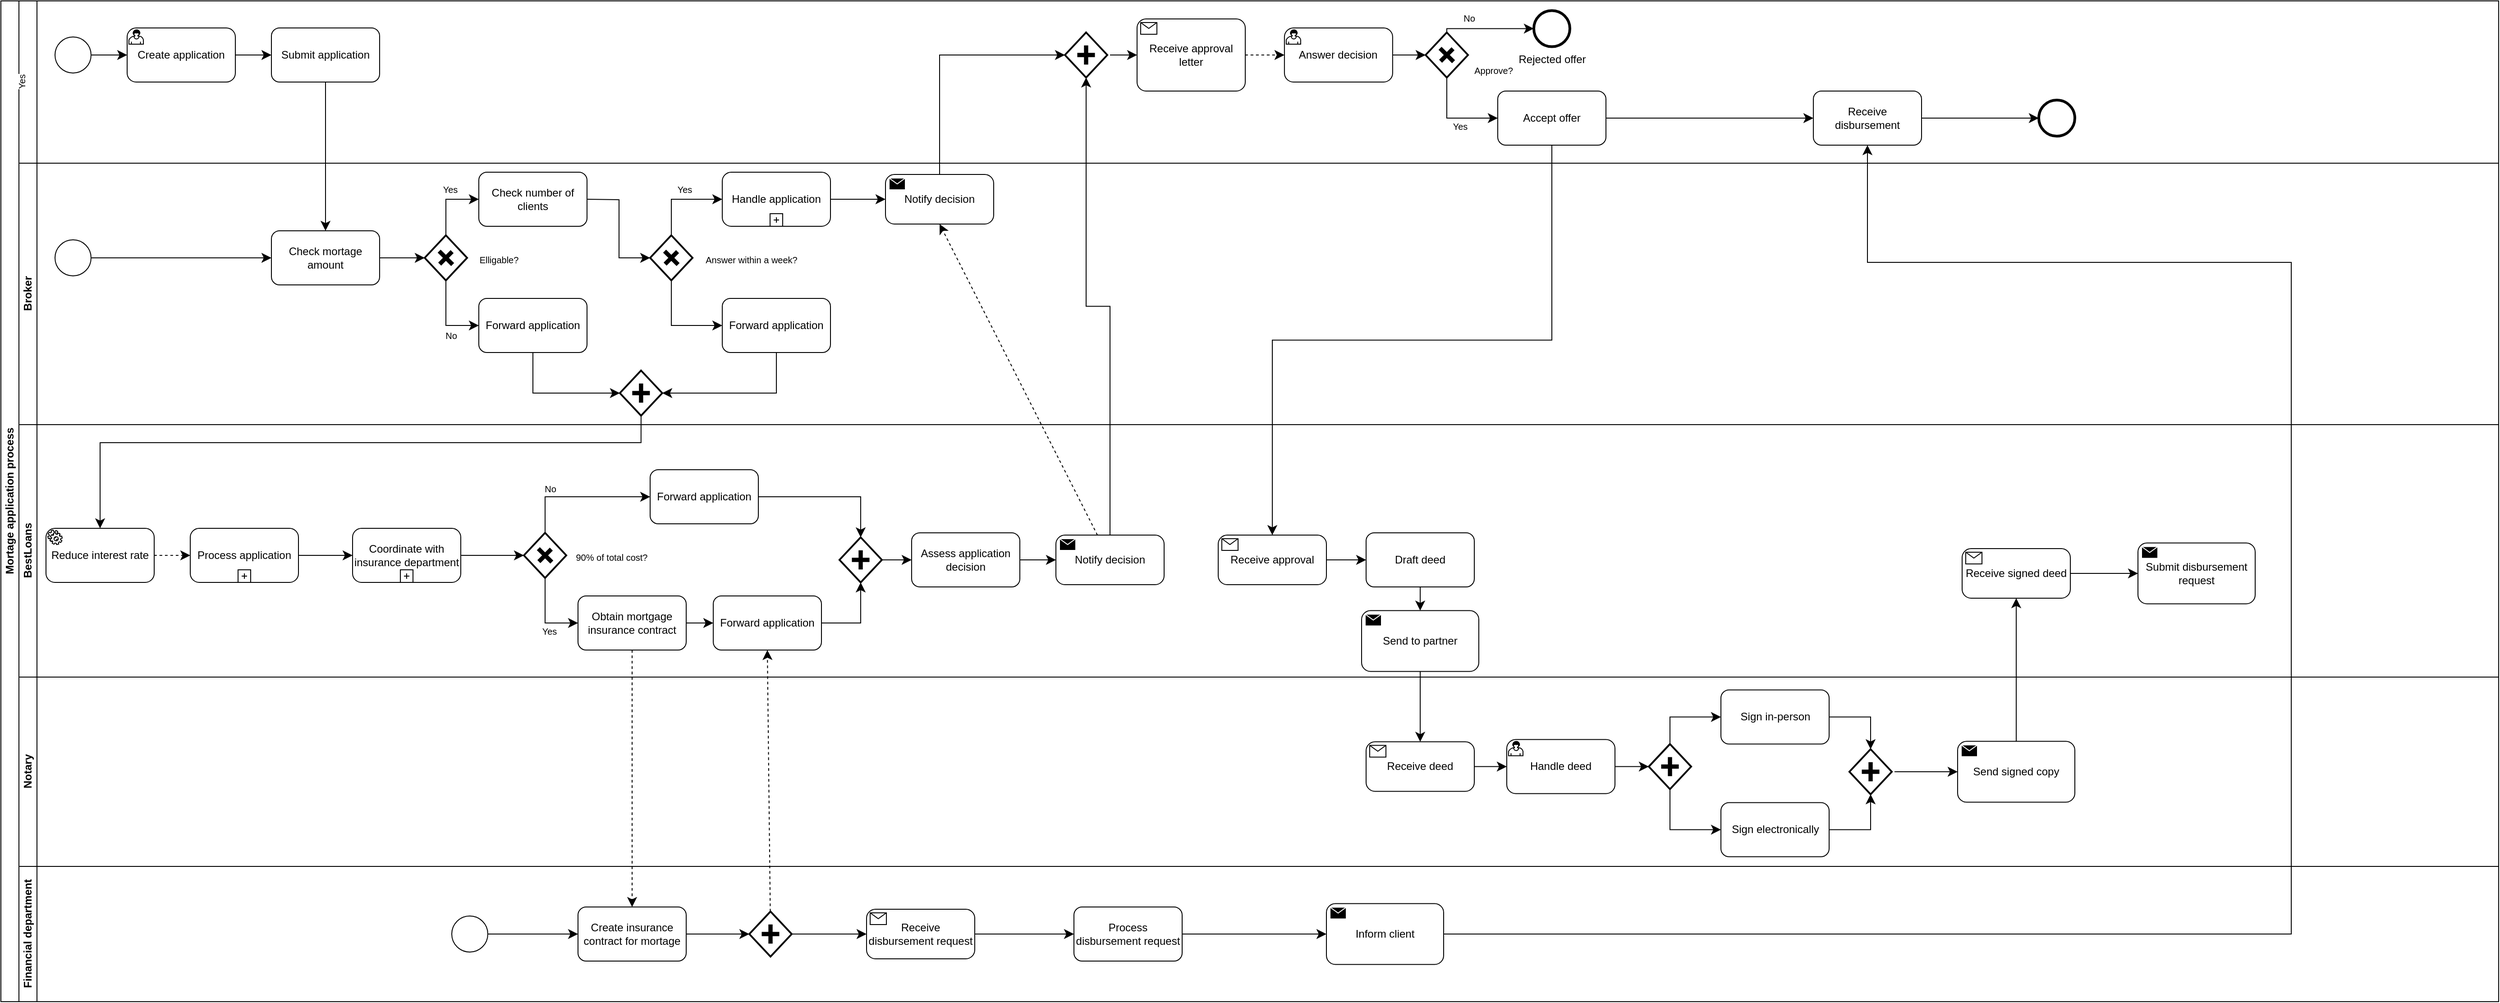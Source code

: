 <mxfile version="24.7.14">
  <diagram id="prtHgNgQTEPvFCAcTncT" name="Page-1">
    <mxGraphModel dx="2390" dy="1313" grid="1" gridSize="10" guides="1" tooltips="1" connect="1" arrows="1" fold="1" page="1" pageScale="1" pageWidth="827" pageHeight="1169" math="0" shadow="0">
      <root>
        <mxCell id="0" />
        <mxCell id="1" parent="0" />
        <mxCell id="McQ4pqhwp17bLLz7zoMS-2" value="Mortage application process" style="swimlane;childLayout=stackLayout;resizeParent=1;resizeParentMax=0;horizontal=0;startSize=20;horizontalStack=0;html=1;" vertex="1" parent="1">
          <mxGeometry x="140" y="180" width="2770" height="1110" as="geometry" />
        </mxCell>
        <mxCell id="McQ4pqhwp17bLLz7zoMS-3" value="&#xa;&lt;span style=&quot;color: rgb(0, 0, 0); font-family: Helvetica; font-size: 10px; font-style: normal; font-variant-ligatures: normal; font-variant-caps: normal; font-weight: 400; letter-spacing: normal; orphans: 2; text-align: center; text-indent: 0px; text-transform: none; widows: 2; word-spacing: 0px; -webkit-text-stroke-width: 0px; white-space: nowrap; background-color: rgb(255, 255, 255); text-decoration-thickness: initial; text-decoration-style: initial; text-decoration-color: initial; display: inline !important; float: none;&quot;&gt;Yes&lt;/span&gt;&#xa;&#xa;" style="swimlane;startSize=20;horizontal=0;html=1;" vertex="1" parent="McQ4pqhwp17bLLz7zoMS-2">
          <mxGeometry x="20" width="2750" height="180" as="geometry" />
        </mxCell>
        <mxCell id="McQ4pqhwp17bLLz7zoMS-9" value="" style="ellipse;whiteSpace=wrap;html=1;" vertex="1" parent="McQ4pqhwp17bLLz7zoMS-3">
          <mxGeometry x="40" y="40" width="40" height="40" as="geometry" />
        </mxCell>
        <mxCell id="McQ4pqhwp17bLLz7zoMS-16" style="edgeStyle=none;curved=1;rounded=0;orthogonalLoop=1;jettySize=auto;html=1;entryX=0;entryY=0.5;entryDx=0;entryDy=0;fontSize=12;startSize=8;endSize=8;" edge="1" parent="McQ4pqhwp17bLLz7zoMS-3" source="McQ4pqhwp17bLLz7zoMS-10" target="McQ4pqhwp17bLLz7zoMS-15">
          <mxGeometry relative="1" as="geometry" />
        </mxCell>
        <mxCell id="McQ4pqhwp17bLLz7zoMS-10" value="Create application" style="points=[[0.25,0,0],[0.5,0,0],[0.75,0,0],[1,0.25,0],[1,0.5,0],[1,0.75,0],[0.75,1,0],[0.5,1,0],[0.25,1,0],[0,0.75,0],[0,0.5,0],[0,0.25,0]];shape=mxgraph.bpmn.task;whiteSpace=wrap;rectStyle=rounded;size=10;html=1;container=1;expand=0;collapsible=0;taskMarker=user;" vertex="1" parent="McQ4pqhwp17bLLz7zoMS-3">
          <mxGeometry x="120" y="30" width="120" height="60" as="geometry" />
        </mxCell>
        <mxCell id="McQ4pqhwp17bLLz7zoMS-11" style="edgeStyle=none;curved=1;rounded=0;orthogonalLoop=1;jettySize=auto;html=1;entryX=0;entryY=0.5;entryDx=0;entryDy=0;entryPerimeter=0;fontSize=12;startSize=8;endSize=8;" edge="1" parent="McQ4pqhwp17bLLz7zoMS-3" source="McQ4pqhwp17bLLz7zoMS-9" target="McQ4pqhwp17bLLz7zoMS-10">
          <mxGeometry relative="1" as="geometry" />
        </mxCell>
        <mxCell id="McQ4pqhwp17bLLz7zoMS-15" value="Submit application" style="rounded=1;whiteSpace=wrap;html=1;" vertex="1" parent="McQ4pqhwp17bLLz7zoMS-3">
          <mxGeometry x="280" y="30" width="120" height="60" as="geometry" />
        </mxCell>
        <mxCell id="McQ4pqhwp17bLLz7zoMS-108" value="Receive approval letter" style="points=[[0.25,0,0],[0.5,0,0],[0.75,0,0],[1,0.25,0],[1,0.5,0],[1,0.75,0],[0.75,1,0],[0.5,1,0],[0.25,1,0],[0,0.75,0],[0,0.5,0],[0,0.25,0]];shape=mxgraph.bpmn.task;whiteSpace=wrap;rectStyle=rounded;size=10;html=1;container=1;expand=0;collapsible=0;taskMarker=receive;" vertex="1" parent="McQ4pqhwp17bLLz7zoMS-3">
          <mxGeometry x="1240" y="20" width="120" height="80" as="geometry" />
        </mxCell>
        <mxCell id="McQ4pqhwp17bLLz7zoMS-109" value="" style="strokeWidth=2;html=1;shape=mxgraph.flowchart.decision;whiteSpace=wrap;" vertex="1" parent="McQ4pqhwp17bLLz7zoMS-3">
          <mxGeometry x="1160" y="35" width="47" height="50" as="geometry" />
        </mxCell>
        <mxCell id="McQ4pqhwp17bLLz7zoMS-110" value="" style="shape=cross;whiteSpace=wrap;html=1;rotation=90;fillColor=#000000;" vertex="1" parent="McQ4pqhwp17bLLz7zoMS-3">
          <mxGeometry x="1173.43" y="50.74" width="20.13" height="18.52" as="geometry" />
        </mxCell>
        <mxCell id="McQ4pqhwp17bLLz7zoMS-114" style="edgeStyle=none;curved=1;rounded=0;orthogonalLoop=1;jettySize=auto;html=1;entryX=0;entryY=0.5;entryDx=0;entryDy=0;entryPerimeter=0;fontSize=12;startSize=8;endSize=8;" edge="1" parent="McQ4pqhwp17bLLz7zoMS-3" target="McQ4pqhwp17bLLz7zoMS-108">
          <mxGeometry relative="1" as="geometry">
            <mxPoint x="1210" y="60" as="sourcePoint" />
          </mxGeometry>
        </mxCell>
        <mxCell id="McQ4pqhwp17bLLz7zoMS-125" style="edgeStyle=orthogonalEdgeStyle;rounded=0;orthogonalLoop=1;jettySize=auto;html=1;entryX=0;entryY=0.5;entryDx=0;entryDy=0;fontSize=12;startSize=8;endSize=8;" edge="1" parent="McQ4pqhwp17bLLz7zoMS-3" source="McQ4pqhwp17bLLz7zoMS-115" target="McQ4pqhwp17bLLz7zoMS-124">
          <mxGeometry relative="1" as="geometry">
            <Array as="points">
              <mxPoint x="1584" y="130" />
            </Array>
          </mxGeometry>
        </mxCell>
        <mxCell id="McQ4pqhwp17bLLz7zoMS-115" value="" style="strokeWidth=2;html=1;shape=mxgraph.flowchart.decision;whiteSpace=wrap;" vertex="1" parent="McQ4pqhwp17bLLz7zoMS-3">
          <mxGeometry x="1560" y="35" width="47" height="50" as="geometry" />
        </mxCell>
        <mxCell id="McQ4pqhwp17bLLz7zoMS-116" value="" style="shape=cross;whiteSpace=wrap;html=1;rotation=45;fillColor=#000000;" vertex="1" parent="McQ4pqhwp17bLLz7zoMS-3">
          <mxGeometry x="1573.44" y="50.74" width="20.13" height="18.52" as="geometry" />
        </mxCell>
        <mxCell id="McQ4pqhwp17bLLz7zoMS-118" value="Rejected offer" style="points=[[0.145,0.145,0],[0.5,0,0],[0.855,0.145,0],[1,0.5,0],[0.855,0.855,0],[0.5,1,0],[0.145,0.855,0],[0,0.5,0]];shape=mxgraph.bpmn.event;html=1;verticalLabelPosition=bottom;labelBackgroundColor=#ffffff;verticalAlign=top;align=center;perimeter=ellipsePerimeter;outlineConnect=0;aspect=fixed;outline=end;symbol=terminate2;" vertex="1" parent="McQ4pqhwp17bLLz7zoMS-3">
          <mxGeometry x="1680" y="10.74" width="40" height="40" as="geometry" />
        </mxCell>
        <mxCell id="McQ4pqhwp17bLLz7zoMS-119" style="edgeStyle=orthogonalEdgeStyle;rounded=0;orthogonalLoop=1;jettySize=auto;html=1;entryX=0;entryY=0.5;entryDx=0;entryDy=0;entryPerimeter=0;fontSize=12;startSize=8;endSize=8;exitX=0.5;exitY=0;exitDx=0;exitDy=0;exitPerimeter=0;" edge="1" parent="McQ4pqhwp17bLLz7zoMS-3" source="McQ4pqhwp17bLLz7zoMS-115" target="McQ4pqhwp17bLLz7zoMS-118">
          <mxGeometry relative="1" as="geometry">
            <Array as="points">
              <mxPoint x="1584" y="31" />
            </Array>
          </mxGeometry>
        </mxCell>
        <mxCell id="McQ4pqhwp17bLLz7zoMS-120" value="No" style="edgeLabel;html=1;align=center;verticalAlign=middle;resizable=0;points=[];fontSize=10;" vertex="1" connectable="0" parent="McQ4pqhwp17bLLz7zoMS-3">
          <mxGeometry x="1520" y="30.0" as="geometry">
            <mxPoint x="88" y="-11" as="offset" />
          </mxGeometry>
        </mxCell>
        <mxCell id="McQ4pqhwp17bLLz7zoMS-121" value="Answer decision" style="points=[[0.25,0,0],[0.5,0,0],[0.75,0,0],[1,0.25,0],[1,0.5,0],[1,0.75,0],[0.75,1,0],[0.5,1,0],[0.25,1,0],[0,0.75,0],[0,0.5,0],[0,0.25,0]];shape=mxgraph.bpmn.task;whiteSpace=wrap;rectStyle=rounded;size=10;html=1;container=1;expand=0;collapsible=0;taskMarker=user;" vertex="1" parent="McQ4pqhwp17bLLz7zoMS-3">
          <mxGeometry x="1403.44" y="30" width="120" height="60" as="geometry" />
        </mxCell>
        <mxCell id="McQ4pqhwp17bLLz7zoMS-122" style="edgeStyle=none;curved=1;rounded=0;orthogonalLoop=1;jettySize=auto;html=1;entryX=0;entryY=0.5;entryDx=0;entryDy=0;entryPerimeter=0;fontSize=12;startSize=8;endSize=8;dashed=1;" edge="1" parent="McQ4pqhwp17bLLz7zoMS-3" source="McQ4pqhwp17bLLz7zoMS-108" target="McQ4pqhwp17bLLz7zoMS-121">
          <mxGeometry relative="1" as="geometry" />
        </mxCell>
        <mxCell id="McQ4pqhwp17bLLz7zoMS-123" style="edgeStyle=none;curved=1;rounded=0;orthogonalLoop=1;jettySize=auto;html=1;entryX=0;entryY=0.5;entryDx=0;entryDy=0;entryPerimeter=0;fontSize=12;startSize=8;endSize=8;" edge="1" parent="McQ4pqhwp17bLLz7zoMS-3" source="McQ4pqhwp17bLLz7zoMS-121" target="McQ4pqhwp17bLLz7zoMS-115">
          <mxGeometry relative="1" as="geometry" />
        </mxCell>
        <mxCell id="McQ4pqhwp17bLLz7zoMS-277" style="edgeStyle=none;curved=1;rounded=0;orthogonalLoop=1;jettySize=auto;html=1;entryX=0;entryY=0.5;entryDx=0;entryDy=0;fontSize=12;startSize=8;endSize=8;" edge="1" parent="McQ4pqhwp17bLLz7zoMS-3" source="McQ4pqhwp17bLLz7zoMS-124" target="McQ4pqhwp17bLLz7zoMS-275">
          <mxGeometry relative="1" as="geometry" />
        </mxCell>
        <mxCell id="McQ4pqhwp17bLLz7zoMS-124" value="Accept offer" style="rounded=1;whiteSpace=wrap;html=1;" vertex="1" parent="McQ4pqhwp17bLLz7zoMS-3">
          <mxGeometry x="1640" y="100" width="120" height="60" as="geometry" />
        </mxCell>
        <mxCell id="McQ4pqhwp17bLLz7zoMS-127" value="Yes" style="edgeLabel;html=1;align=center;verticalAlign=middle;resizable=0;points=[];fontSize=10;" vertex="1" connectable="0" parent="McQ4pqhwp17bLLz7zoMS-3">
          <mxGeometry x="1510" y="150" as="geometry">
            <mxPoint x="88" y="-11" as="offset" />
          </mxGeometry>
        </mxCell>
        <mxCell id="McQ4pqhwp17bLLz7zoMS-128" value="&lt;font style=&quot;font-size: 10px;&quot;&gt;Approve?&lt;/font&gt;" style="text;html=1;align=center;verticalAlign=middle;resizable=0;points=[];autosize=1;strokeColor=none;fillColor=none;fontSize=16;" vertex="1" parent="McQ4pqhwp17bLLz7zoMS-3">
          <mxGeometry x="1600" y="60" width="70" height="30" as="geometry" />
        </mxCell>
        <mxCell id="McQ4pqhwp17bLLz7zoMS-275" value="Receive disbursement" style="rounded=1;whiteSpace=wrap;html=1;" vertex="1" parent="McQ4pqhwp17bLLz7zoMS-3">
          <mxGeometry x="1990" y="100" width="120" height="60" as="geometry" />
        </mxCell>
        <mxCell id="McQ4pqhwp17bLLz7zoMS-276" value="" style="points=[[0.145,0.145,0],[0.5,0,0],[0.855,0.145,0],[1,0.5,0],[0.855,0.855,0],[0.5,1,0],[0.145,0.855,0],[0,0.5,0]];shape=mxgraph.bpmn.event;html=1;verticalLabelPosition=bottom;labelBackgroundColor=#ffffff;verticalAlign=top;align=center;perimeter=ellipsePerimeter;outlineConnect=0;aspect=fixed;outline=end;symbol=terminate2;" vertex="1" parent="McQ4pqhwp17bLLz7zoMS-3">
          <mxGeometry x="2240" y="110" width="40" height="40" as="geometry" />
        </mxCell>
        <mxCell id="McQ4pqhwp17bLLz7zoMS-278" style="edgeStyle=none;curved=1;rounded=0;orthogonalLoop=1;jettySize=auto;html=1;entryX=0;entryY=0.5;entryDx=0;entryDy=0;entryPerimeter=0;fontSize=12;startSize=8;endSize=8;" edge="1" parent="McQ4pqhwp17bLLz7zoMS-3" source="McQ4pqhwp17bLLz7zoMS-275" target="McQ4pqhwp17bLLz7zoMS-276">
          <mxGeometry relative="1" as="geometry" />
        </mxCell>
        <mxCell id="McQ4pqhwp17bLLz7zoMS-4" value="Broker" style="swimlane;startSize=20;horizontal=0;html=1;" vertex="1" parent="McQ4pqhwp17bLLz7zoMS-2">
          <mxGeometry x="20" y="180" width="2750" height="290" as="geometry" />
        </mxCell>
        <mxCell id="McQ4pqhwp17bLLz7zoMS-44" style="edgeStyle=orthogonalEdgeStyle;rounded=0;orthogonalLoop=1;jettySize=auto;html=1;entryX=0;entryY=0.5;entryDx=0;entryDy=0;fontSize=12;startSize=8;endSize=8;" edge="1" parent="McQ4pqhwp17bLLz7zoMS-4" source="McQ4pqhwp17bLLz7zoMS-12" target="McQ4pqhwp17bLLz7zoMS-41">
          <mxGeometry relative="1" as="geometry">
            <Array as="points">
              <mxPoint x="474" y="180" />
            </Array>
          </mxGeometry>
        </mxCell>
        <mxCell id="McQ4pqhwp17bLLz7zoMS-12" value="" style="strokeWidth=2;html=1;shape=mxgraph.flowchart.decision;whiteSpace=wrap;" vertex="1" parent="McQ4pqhwp17bLLz7zoMS-4">
          <mxGeometry x="450" y="80" width="47" height="50" as="geometry" />
        </mxCell>
        <mxCell id="McQ4pqhwp17bLLz7zoMS-13" value="" style="shape=cross;whiteSpace=wrap;html=1;rotation=45;fillColor=#000000;" vertex="1" parent="McQ4pqhwp17bLLz7zoMS-4">
          <mxGeometry x="463.44" y="95.74" width="20.13" height="18.52" as="geometry" />
        </mxCell>
        <mxCell id="McQ4pqhwp17bLLz7zoMS-18" value="&lt;font style=&quot;font-size: 10px;&quot;&gt;Elligable?&lt;/font&gt;" style="text;html=1;align=center;verticalAlign=middle;resizable=0;points=[];autosize=1;strokeColor=none;fillColor=none;fontSize=16;" vertex="1" parent="McQ4pqhwp17bLLz7zoMS-4">
          <mxGeometry x="497" y="90" width="70" height="30" as="geometry" />
        </mxCell>
        <mxCell id="McQ4pqhwp17bLLz7zoMS-21" style="edgeStyle=none;curved=1;rounded=0;orthogonalLoop=1;jettySize=auto;html=1;entryX=0;entryY=0.5;entryDx=0;entryDy=0;entryPerimeter=0;fontSize=12;startSize=8;endSize=8;" edge="1" parent="McQ4pqhwp17bLLz7zoMS-4" target="McQ4pqhwp17bLLz7zoMS-12">
          <mxGeometry relative="1" as="geometry">
            <mxPoint x="400" y="105" as="sourcePoint" />
          </mxGeometry>
        </mxCell>
        <mxCell id="McQ4pqhwp17bLLz7zoMS-22" value="Check mortage amount" style="rounded=1;whiteSpace=wrap;html=1;" vertex="1" parent="McQ4pqhwp17bLLz7zoMS-4">
          <mxGeometry x="280" y="75" width="120" height="60" as="geometry" />
        </mxCell>
        <mxCell id="McQ4pqhwp17bLLz7zoMS-41" value="Forward application" style="rounded=1;whiteSpace=wrap;html=1;" vertex="1" parent="McQ4pqhwp17bLLz7zoMS-4">
          <mxGeometry x="510" y="150" width="120" height="60" as="geometry" />
        </mxCell>
        <mxCell id="McQ4pqhwp17bLLz7zoMS-43" style="edgeStyle=orthogonalEdgeStyle;rounded=0;orthogonalLoop=1;jettySize=auto;html=1;entryX=0;entryY=0.5;entryDx=0;entryDy=0;entryPerimeter=0;fontSize=12;startSize=8;endSize=8;" edge="1" parent="McQ4pqhwp17bLLz7zoMS-4" source="McQ4pqhwp17bLLz7zoMS-12">
          <mxGeometry relative="1" as="geometry">
            <mxPoint x="510" y="40" as="targetPoint" />
            <Array as="points">
              <mxPoint x="474" y="40" />
            </Array>
          </mxGeometry>
        </mxCell>
        <mxCell id="McQ4pqhwp17bLLz7zoMS-47" value="Yes" style="edgeLabel;html=1;align=center;verticalAlign=middle;resizable=0;points=[];fontSize=10;" vertex="1" connectable="0" parent="McQ4pqhwp17bLLz7zoMS-4">
          <mxGeometry x="390" y="40" as="geometry">
            <mxPoint x="88" y="-11" as="offset" />
          </mxGeometry>
        </mxCell>
        <mxCell id="McQ4pqhwp17bLLz7zoMS-48" value="No" style="edgeLabel;html=1;align=center;verticalAlign=middle;resizable=0;points=[];fontSize=10;" vertex="1" connectable="0" parent="McQ4pqhwp17bLLz7zoMS-4">
          <mxGeometry x="220" y="230" as="geometry">
            <mxPoint x="259" y="-39" as="offset" />
          </mxGeometry>
        </mxCell>
        <mxCell id="McQ4pqhwp17bLLz7zoMS-51" style="edgeStyle=none;curved=1;rounded=0;orthogonalLoop=1;jettySize=auto;html=1;entryX=0;entryY=0.5;entryDx=0;entryDy=0;fontSize=12;startSize=8;endSize=8;" edge="1" parent="McQ4pqhwp17bLLz7zoMS-4" source="McQ4pqhwp17bLLz7zoMS-50" target="McQ4pqhwp17bLLz7zoMS-22">
          <mxGeometry relative="1" as="geometry" />
        </mxCell>
        <mxCell id="McQ4pqhwp17bLLz7zoMS-50" value="" style="ellipse;whiteSpace=wrap;html=1;" vertex="1" parent="McQ4pqhwp17bLLz7zoMS-4">
          <mxGeometry x="40" y="85" width="40" height="40" as="geometry" />
        </mxCell>
        <mxCell id="McQ4pqhwp17bLLz7zoMS-95" style="edgeStyle=orthogonalEdgeStyle;rounded=0;orthogonalLoop=1;jettySize=auto;html=1;entryX=0;entryY=0.5;entryDx=0;entryDy=0;fontSize=12;startSize=8;endSize=8;" edge="1" parent="McQ4pqhwp17bLLz7zoMS-4" source="McQ4pqhwp17bLLz7zoMS-86" target="McQ4pqhwp17bLLz7zoMS-94">
          <mxGeometry relative="1" as="geometry">
            <Array as="points">
              <mxPoint x="724" y="180" />
            </Array>
          </mxGeometry>
        </mxCell>
        <mxCell id="McQ4pqhwp17bLLz7zoMS-86" value="" style="strokeWidth=2;html=1;shape=mxgraph.flowchart.decision;whiteSpace=wrap;" vertex="1" parent="McQ4pqhwp17bLLz7zoMS-4">
          <mxGeometry x="700" y="80" width="47" height="50" as="geometry" />
        </mxCell>
        <mxCell id="McQ4pqhwp17bLLz7zoMS-87" value="" style="shape=cross;whiteSpace=wrap;html=1;rotation=45;fillColor=#000000;" vertex="1" parent="McQ4pqhwp17bLLz7zoMS-4">
          <mxGeometry x="713.44" y="95.74" width="20.13" height="18.52" as="geometry" />
        </mxCell>
        <mxCell id="McQ4pqhwp17bLLz7zoMS-88" style="edgeStyle=orthogonalEdgeStyle;rounded=0;orthogonalLoop=1;jettySize=auto;html=1;entryX=0;entryY=0.5;entryDx=0;entryDy=0;entryPerimeter=0;fontSize=12;startSize=8;endSize=8;" edge="1" parent="McQ4pqhwp17bLLz7zoMS-4" target="McQ4pqhwp17bLLz7zoMS-86">
          <mxGeometry relative="1" as="geometry">
            <mxPoint x="630" y="40" as="sourcePoint" />
          </mxGeometry>
        </mxCell>
        <mxCell id="McQ4pqhwp17bLLz7zoMS-89" value="&lt;font style=&quot;font-size: 10px;&quot;&gt;Answer within a week?&lt;/font&gt;" style="text;html=1;align=center;verticalAlign=middle;resizable=0;points=[];autosize=1;strokeColor=none;fillColor=none;fontSize=16;" vertex="1" parent="McQ4pqhwp17bLLz7zoMS-4">
          <mxGeometry x="747" y="90" width="130" height="30" as="geometry" />
        </mxCell>
        <mxCell id="McQ4pqhwp17bLLz7zoMS-90" value="Handle application" style="points=[[0.25,0,0],[0.5,0,0],[0.75,0,0],[1,0.25,0],[1,0.5,0],[1,0.75,0],[0.75,1,0],[0.5,1,0],[0.25,1,0],[0,0.75,0],[0,0.5,0],[0,0.25,0]];shape=mxgraph.bpmn.task;whiteSpace=wrap;rectStyle=rounded;size=10;html=1;container=1;expand=0;collapsible=0;taskMarker=abstract;isLoopSub=1;" vertex="1" parent="McQ4pqhwp17bLLz7zoMS-4">
          <mxGeometry x="780" y="10" width="120" height="60" as="geometry" />
        </mxCell>
        <mxCell id="McQ4pqhwp17bLLz7zoMS-91" value="Check number of clients" style="rounded=1;whiteSpace=wrap;html=1;" vertex="1" parent="McQ4pqhwp17bLLz7zoMS-4">
          <mxGeometry x="510" y="10" width="120" height="60" as="geometry" />
        </mxCell>
        <mxCell id="McQ4pqhwp17bLLz7zoMS-92" style="edgeStyle=orthogonalEdgeStyle;rounded=0;orthogonalLoop=1;jettySize=auto;html=1;entryX=0;entryY=0.5;entryDx=0;entryDy=0;entryPerimeter=0;fontSize=12;startSize=8;endSize=8;exitX=0.5;exitY=0;exitDx=0;exitDy=0;exitPerimeter=0;" edge="1" parent="McQ4pqhwp17bLLz7zoMS-4" source="McQ4pqhwp17bLLz7zoMS-86" target="McQ4pqhwp17bLLz7zoMS-90">
          <mxGeometry relative="1" as="geometry">
            <Array as="points">
              <mxPoint x="724" y="40" />
            </Array>
          </mxGeometry>
        </mxCell>
        <mxCell id="McQ4pqhwp17bLLz7zoMS-93" value="Yes" style="edgeLabel;html=1;align=center;verticalAlign=middle;resizable=0;points=[];fontSize=10;" vertex="1" connectable="0" parent="McQ4pqhwp17bLLz7zoMS-4">
          <mxGeometry x="650" y="40" as="geometry">
            <mxPoint x="88" y="-11" as="offset" />
          </mxGeometry>
        </mxCell>
        <mxCell id="McQ4pqhwp17bLLz7zoMS-94" value="Forward application" style="rounded=1;whiteSpace=wrap;html=1;" vertex="1" parent="McQ4pqhwp17bLLz7zoMS-4">
          <mxGeometry x="780" y="150" width="120" height="60" as="geometry" />
        </mxCell>
        <mxCell id="McQ4pqhwp17bLLz7zoMS-96" value="" style="strokeWidth=2;html=1;shape=mxgraph.flowchart.decision;whiteSpace=wrap;" vertex="1" parent="McQ4pqhwp17bLLz7zoMS-4">
          <mxGeometry x="666.44" y="230" width="47" height="50" as="geometry" />
        </mxCell>
        <mxCell id="McQ4pqhwp17bLLz7zoMS-97" value="" style="shape=cross;whiteSpace=wrap;html=1;rotation=90;fillColor=#000000;" vertex="1" parent="McQ4pqhwp17bLLz7zoMS-4">
          <mxGeometry x="679.87" y="245.74" width="20.13" height="18.52" as="geometry" />
        </mxCell>
        <mxCell id="McQ4pqhwp17bLLz7zoMS-98" style="edgeStyle=orthogonalEdgeStyle;rounded=0;orthogonalLoop=1;jettySize=auto;html=1;entryX=1;entryY=0.5;entryDx=0;entryDy=0;entryPerimeter=0;fontSize=12;startSize=8;endSize=8;exitX=0.5;exitY=1;exitDx=0;exitDy=0;" edge="1" parent="McQ4pqhwp17bLLz7zoMS-4" source="McQ4pqhwp17bLLz7zoMS-94" target="McQ4pqhwp17bLLz7zoMS-96">
          <mxGeometry relative="1" as="geometry" />
        </mxCell>
        <mxCell id="McQ4pqhwp17bLLz7zoMS-99" style="edgeStyle=orthogonalEdgeStyle;rounded=0;orthogonalLoop=1;jettySize=auto;html=1;entryX=0;entryY=0.5;entryDx=0;entryDy=0;entryPerimeter=0;fontSize=12;startSize=8;endSize=8;exitX=0.5;exitY=1;exitDx=0;exitDy=0;" edge="1" parent="McQ4pqhwp17bLLz7zoMS-4" source="McQ4pqhwp17bLLz7zoMS-41" target="McQ4pqhwp17bLLz7zoMS-96">
          <mxGeometry relative="1" as="geometry">
            <Array as="points">
              <mxPoint x="570" y="255" />
            </Array>
          </mxGeometry>
        </mxCell>
        <mxCell id="McQ4pqhwp17bLLz7zoMS-104" value="Notify decision" style="points=[[0.25,0,0],[0.5,0,0],[0.75,0,0],[1,0.25,0],[1,0.5,0],[1,0.75,0],[0.75,1,0],[0.5,1,0],[0.25,1,0],[0,0.75,0],[0,0.5,0],[0,0.25,0]];shape=mxgraph.bpmn.task;whiteSpace=wrap;rectStyle=rounded;size=10;html=1;container=1;expand=0;collapsible=0;taskMarker=send;" vertex="1" parent="McQ4pqhwp17bLLz7zoMS-4">
          <mxGeometry x="961" y="12.5" width="120" height="55" as="geometry" />
        </mxCell>
        <mxCell id="McQ4pqhwp17bLLz7zoMS-105" style="edgeStyle=none;curved=1;rounded=0;orthogonalLoop=1;jettySize=auto;html=1;entryX=0;entryY=0.5;entryDx=0;entryDy=0;entryPerimeter=0;fontSize=12;startSize=8;endSize=8;" edge="1" parent="McQ4pqhwp17bLLz7zoMS-4" source="McQ4pqhwp17bLLz7zoMS-90" target="McQ4pqhwp17bLLz7zoMS-104">
          <mxGeometry relative="1" as="geometry" />
        </mxCell>
        <mxCell id="McQ4pqhwp17bLLz7zoMS-5" value="BestLoans" style="swimlane;startSize=20;horizontal=0;html=1;" vertex="1" parent="McQ4pqhwp17bLLz7zoMS-2">
          <mxGeometry x="20" y="470" width="2750" height="280" as="geometry" />
        </mxCell>
        <mxCell id="McQ4pqhwp17bLLz7zoMS-56" style="edgeStyle=none;curved=1;rounded=0;orthogonalLoop=1;jettySize=auto;html=1;entryX=0;entryY=0.5;entryDx=0;entryDy=0;fontSize=12;startSize=8;endSize=8;" edge="1" parent="McQ4pqhwp17bLLz7zoMS-5" source="McQ4pqhwp17bLLz7zoMS-49">
          <mxGeometry relative="1" as="geometry">
            <mxPoint x="370" y="145" as="targetPoint" />
          </mxGeometry>
        </mxCell>
        <mxCell id="McQ4pqhwp17bLLz7zoMS-49" value="Process application" style="points=[[0.25,0,0],[0.5,0,0],[0.75,0,0],[1,0.25,0],[1,0.5,0],[1,0.75,0],[0.75,1,0],[0.5,1,0],[0.25,1,0],[0,0.75,0],[0,0.5,0],[0,0.25,0]];shape=mxgraph.bpmn.task;whiteSpace=wrap;rectStyle=rounded;size=10;html=1;container=1;expand=0;collapsible=0;taskMarker=abstract;isLoopSub=1;" vertex="1" parent="McQ4pqhwp17bLLz7zoMS-5">
          <mxGeometry x="190" y="115" width="120" height="60" as="geometry" />
        </mxCell>
        <mxCell id="McQ4pqhwp17bLLz7zoMS-57" style="edgeStyle=orthogonalEdgeStyle;rounded=0;orthogonalLoop=1;jettySize=auto;html=1;entryX=0;entryY=0.5;entryDx=0;entryDy=0;fontSize=12;startSize=8;endSize=8;" edge="1" parent="McQ4pqhwp17bLLz7zoMS-5" source="McQ4pqhwp17bLLz7zoMS-58" target="McQ4pqhwp17bLLz7zoMS-61">
          <mxGeometry relative="1" as="geometry">
            <Array as="points">
              <mxPoint x="584" y="220" />
            </Array>
          </mxGeometry>
        </mxCell>
        <mxCell id="McQ4pqhwp17bLLz7zoMS-58" value="" style="strokeWidth=2;html=1;shape=mxgraph.flowchart.decision;whiteSpace=wrap;" vertex="1" parent="McQ4pqhwp17bLLz7zoMS-5">
          <mxGeometry x="560" y="120" width="47" height="50" as="geometry" />
        </mxCell>
        <mxCell id="McQ4pqhwp17bLLz7zoMS-59" value="" style="shape=cross;whiteSpace=wrap;html=1;rotation=45;fillColor=#000000;" vertex="1" parent="McQ4pqhwp17bLLz7zoMS-5">
          <mxGeometry x="573.44" y="135.74" width="20.13" height="18.52" as="geometry" />
        </mxCell>
        <mxCell id="McQ4pqhwp17bLLz7zoMS-60" value="&lt;font style=&quot;font-size: 10px;&quot;&gt;90% of total cost?&lt;/font&gt;" style="text;html=1;align=center;verticalAlign=middle;resizable=0;points=[];autosize=1;strokeColor=none;fillColor=none;fontSize=16;" vertex="1" parent="McQ4pqhwp17bLLz7zoMS-5">
          <mxGeometry x="607" y="130" width="100" height="30" as="geometry" />
        </mxCell>
        <mxCell id="McQ4pqhwp17bLLz7zoMS-76" style="edgeStyle=none;curved=1;rounded=0;orthogonalLoop=1;jettySize=auto;html=1;entryX=0;entryY=0.5;entryDx=0;entryDy=0;fontSize=12;startSize=8;endSize=8;" edge="1" parent="McQ4pqhwp17bLLz7zoMS-5" source="McQ4pqhwp17bLLz7zoMS-61" target="McQ4pqhwp17bLLz7zoMS-75">
          <mxGeometry relative="1" as="geometry" />
        </mxCell>
        <mxCell id="McQ4pqhwp17bLLz7zoMS-61" value="Obtain mortgage insurance contract" style="rounded=1;whiteSpace=wrap;html=1;" vertex="1" parent="McQ4pqhwp17bLLz7zoMS-5">
          <mxGeometry x="620" y="190" width="120" height="60" as="geometry" />
        </mxCell>
        <mxCell id="McQ4pqhwp17bLLz7zoMS-62" style="edgeStyle=orthogonalEdgeStyle;rounded=0;orthogonalLoop=1;jettySize=auto;html=1;entryX=0;entryY=0.5;entryDx=0;entryDy=0;fontSize=12;startSize=8;endSize=8;" edge="1" parent="McQ4pqhwp17bLLz7zoMS-5" source="McQ4pqhwp17bLLz7zoMS-58" target="McQ4pqhwp17bLLz7zoMS-65">
          <mxGeometry relative="1" as="geometry">
            <mxPoint x="620" y="80" as="targetPoint" />
            <Array as="points">
              <mxPoint x="584" y="80" />
            </Array>
          </mxGeometry>
        </mxCell>
        <mxCell id="McQ4pqhwp17bLLz7zoMS-63" style="edgeStyle=none;curved=1;rounded=0;orthogonalLoop=1;jettySize=auto;html=1;entryX=0;entryY=0.5;entryDx=0;entryDy=0;entryPerimeter=0;fontSize=12;startSize=8;endSize=8;" edge="1" parent="McQ4pqhwp17bLLz7zoMS-5" target="McQ4pqhwp17bLLz7zoMS-58">
          <mxGeometry relative="1" as="geometry">
            <mxPoint x="490" y="145" as="sourcePoint" />
          </mxGeometry>
        </mxCell>
        <mxCell id="McQ4pqhwp17bLLz7zoMS-65" value="Forward application" style="rounded=1;whiteSpace=wrap;html=1;" vertex="1" parent="McQ4pqhwp17bLLz7zoMS-5">
          <mxGeometry x="700" y="50" width="120" height="60" as="geometry" />
        </mxCell>
        <mxCell id="McQ4pqhwp17bLLz7zoMS-66" value="Yes" style="edgeLabel;html=1;align=center;verticalAlign=middle;resizable=0;points=[];fontSize=10;" vertex="1" connectable="0" parent="McQ4pqhwp17bLLz7zoMS-5">
          <mxGeometry x="500" y="240" as="geometry">
            <mxPoint x="88" y="-11" as="offset" />
          </mxGeometry>
        </mxCell>
        <mxCell id="McQ4pqhwp17bLLz7zoMS-67" value="No" style="edgeLabel;html=1;align=center;verticalAlign=middle;resizable=0;points=[];fontSize=10;" vertex="1" connectable="0" parent="McQ4pqhwp17bLLz7zoMS-5">
          <mxGeometry x="330" y="110" as="geometry">
            <mxPoint x="259" y="-39" as="offset" />
          </mxGeometry>
        </mxCell>
        <mxCell id="McQ4pqhwp17bLLz7zoMS-70" value="Coordinate with insurance department" style="points=[[0.25,0,0],[0.5,0,0],[0.75,0,0],[1,0.25,0],[1,0.5,0],[1,0.75,0],[0.75,1,0],[0.5,1,0],[0.25,1,0],[0,0.75,0],[0,0.5,0],[0,0.25,0]];shape=mxgraph.bpmn.task;whiteSpace=wrap;rectStyle=rounded;size=10;html=1;container=1;expand=0;collapsible=0;taskMarker=abstract;isLoopSub=1;" vertex="1" parent="McQ4pqhwp17bLLz7zoMS-5">
          <mxGeometry x="370" y="115" width="120" height="60" as="geometry" />
        </mxCell>
        <mxCell id="McQ4pqhwp17bLLz7zoMS-82" style="edgeStyle=none;curved=1;rounded=0;orthogonalLoop=1;jettySize=auto;html=1;entryX=0;entryY=0.5;entryDx=0;entryDy=0;fontSize=12;startSize=8;endSize=8;" edge="1" parent="McQ4pqhwp17bLLz7zoMS-5" source="McQ4pqhwp17bLLz7zoMS-71" target="McQ4pqhwp17bLLz7zoMS-81">
          <mxGeometry relative="1" as="geometry" />
        </mxCell>
        <mxCell id="McQ4pqhwp17bLLz7zoMS-71" value="" style="strokeWidth=2;html=1;shape=mxgraph.flowchart.decision;whiteSpace=wrap;" vertex="1" parent="McQ4pqhwp17bLLz7zoMS-5">
          <mxGeometry x="910" y="125" width="47" height="50" as="geometry" />
        </mxCell>
        <mxCell id="McQ4pqhwp17bLLz7zoMS-72" value="" style="shape=cross;whiteSpace=wrap;html=1;rotation=90;fillColor=#000000;" vertex="1" parent="McQ4pqhwp17bLLz7zoMS-5">
          <mxGeometry x="923.43" y="140.74" width="20.13" height="18.52" as="geometry" />
        </mxCell>
        <mxCell id="McQ4pqhwp17bLLz7zoMS-73" style="edgeStyle=orthogonalEdgeStyle;rounded=0;orthogonalLoop=1;jettySize=auto;html=1;entryX=0.5;entryY=0;entryDx=0;entryDy=0;entryPerimeter=0;fontSize=12;startSize=8;endSize=8;" edge="1" parent="McQ4pqhwp17bLLz7zoMS-5" source="McQ4pqhwp17bLLz7zoMS-65" target="McQ4pqhwp17bLLz7zoMS-71">
          <mxGeometry relative="1" as="geometry" />
        </mxCell>
        <mxCell id="McQ4pqhwp17bLLz7zoMS-75" value="Forward application" style="rounded=1;whiteSpace=wrap;html=1;" vertex="1" parent="McQ4pqhwp17bLLz7zoMS-5">
          <mxGeometry x="770" y="190" width="120" height="60" as="geometry" />
        </mxCell>
        <mxCell id="McQ4pqhwp17bLLz7zoMS-77" style="edgeStyle=orthogonalEdgeStyle;rounded=0;orthogonalLoop=1;jettySize=auto;html=1;entryX=0.5;entryY=1;entryDx=0;entryDy=0;entryPerimeter=0;fontSize=12;startSize=8;endSize=8;" edge="1" parent="McQ4pqhwp17bLLz7zoMS-5" source="McQ4pqhwp17bLLz7zoMS-75" target="McQ4pqhwp17bLLz7zoMS-71">
          <mxGeometry relative="1" as="geometry" />
        </mxCell>
        <mxCell id="McQ4pqhwp17bLLz7zoMS-81" value="Assess application decision" style="rounded=1;whiteSpace=wrap;html=1;" vertex="1" parent="McQ4pqhwp17bLLz7zoMS-5">
          <mxGeometry x="990" y="120" width="120" height="60" as="geometry" />
        </mxCell>
        <mxCell id="McQ4pqhwp17bLLz7zoMS-83" style="edgeStyle=none;curved=1;rounded=0;orthogonalLoop=1;jettySize=auto;html=1;entryX=0;entryY=0.5;entryDx=0;entryDy=0;entryPerimeter=0;fontSize=12;startSize=8;endSize=8;" edge="1" parent="McQ4pqhwp17bLLz7zoMS-5" source="McQ4pqhwp17bLLz7zoMS-81" target="McQ4pqhwp17bLLz7zoMS-85">
          <mxGeometry relative="1" as="geometry">
            <mxPoint x="1150" y="150" as="targetPoint" />
          </mxGeometry>
        </mxCell>
        <mxCell id="McQ4pqhwp17bLLz7zoMS-85" value="Notify decision" style="points=[[0.25,0,0],[0.5,0,0],[0.75,0,0],[1,0.25,0],[1,0.5,0],[1,0.75,0],[0.75,1,0],[0.5,1,0],[0.25,1,0],[0,0.75,0],[0,0.5,0],[0,0.25,0]];shape=mxgraph.bpmn.task;whiteSpace=wrap;rectStyle=rounded;size=10;html=1;container=1;expand=0;collapsible=0;taskMarker=send;" vertex="1" parent="McQ4pqhwp17bLLz7zoMS-5">
          <mxGeometry x="1150" y="122.5" width="120" height="55" as="geometry" />
        </mxCell>
        <mxCell id="McQ4pqhwp17bLLz7zoMS-101" value="Reduce interest rate" style="points=[[0.25,0,0],[0.5,0,0],[0.75,0,0],[1,0.25,0],[1,0.5,0],[1,0.75,0],[0.75,1,0],[0.5,1,0],[0.25,1,0],[0,0.75,0],[0,0.5,0],[0,0.25,0]];shape=mxgraph.bpmn.task;whiteSpace=wrap;rectStyle=rounded;size=10;html=1;container=1;expand=0;collapsible=0;taskMarker=service;" vertex="1" parent="McQ4pqhwp17bLLz7zoMS-5">
          <mxGeometry x="30" y="115" width="120" height="60" as="geometry" />
        </mxCell>
        <mxCell id="McQ4pqhwp17bLLz7zoMS-102" style="edgeStyle=none;curved=1;rounded=0;orthogonalLoop=1;jettySize=auto;html=1;entryX=0;entryY=0.5;entryDx=0;entryDy=0;entryPerimeter=0;fontSize=12;startSize=8;endSize=8;dashed=1;" edge="1" parent="McQ4pqhwp17bLLz7zoMS-5" source="McQ4pqhwp17bLLz7zoMS-101" target="McQ4pqhwp17bLLz7zoMS-49">
          <mxGeometry relative="1" as="geometry" />
        </mxCell>
        <mxCell id="McQ4pqhwp17bLLz7zoMS-224" style="edgeStyle=none;curved=1;rounded=0;orthogonalLoop=1;jettySize=auto;html=1;entryX=0;entryY=0.5;entryDx=0;entryDy=0;fontSize=12;startSize=8;endSize=8;" edge="1" parent="McQ4pqhwp17bLLz7zoMS-5" source="McQ4pqhwp17bLLz7zoMS-221" target="McQ4pqhwp17bLLz7zoMS-223">
          <mxGeometry relative="1" as="geometry" />
        </mxCell>
        <mxCell id="McQ4pqhwp17bLLz7zoMS-221" value="Receive approval" style="points=[[0.25,0,0],[0.5,0,0],[0.75,0,0],[1,0.25,0],[1,0.5,0],[1,0.75,0],[0.75,1,0],[0.5,1,0],[0.25,1,0],[0,0.75,0],[0,0.5,0],[0,0.25,0]];shape=mxgraph.bpmn.task;whiteSpace=wrap;rectStyle=rounded;size=10;html=1;container=1;expand=0;collapsible=0;taskMarker=receive;" vertex="1" parent="McQ4pqhwp17bLLz7zoMS-5">
          <mxGeometry x="1330" y="122.5" width="120" height="55" as="geometry" />
        </mxCell>
        <mxCell id="McQ4pqhwp17bLLz7zoMS-223" value="Draft deed" style="rounded=1;whiteSpace=wrap;html=1;" vertex="1" parent="McQ4pqhwp17bLLz7zoMS-5">
          <mxGeometry x="1494" y="120" width="120" height="60" as="geometry" />
        </mxCell>
        <mxCell id="McQ4pqhwp17bLLz7zoMS-225" value="Submit disbursement request" style="points=[[0.25,0,0],[0.5,0,0],[0.75,0,0],[1,0.25,0],[1,0.5,0],[1,0.75,0],[0.75,1,0],[0.5,1,0],[0.25,1,0],[0,0.75,0],[0,0.5,0],[0,0.25,0]];shape=mxgraph.bpmn.task;whiteSpace=wrap;rectStyle=rounded;size=10;html=1;container=1;expand=0;collapsible=0;taskMarker=send;" vertex="1" parent="McQ4pqhwp17bLLz7zoMS-5">
          <mxGeometry x="2350" y="131.25" width="130" height="67.5" as="geometry" />
        </mxCell>
        <mxCell id="McQ4pqhwp17bLLz7zoMS-227" value="Send to partner" style="points=[[0.25,0,0],[0.5,0,0],[0.75,0,0],[1,0.25,0],[1,0.5,0],[1,0.75,0],[0.75,1,0],[0.5,1,0],[0.25,1,0],[0,0.75,0],[0,0.5,0],[0,0.25,0]];shape=mxgraph.bpmn.task;whiteSpace=wrap;rectStyle=rounded;size=10;html=1;container=1;expand=0;collapsible=0;taskMarker=send;" vertex="1" parent="McQ4pqhwp17bLLz7zoMS-5">
          <mxGeometry x="1489" y="206.25" width="130" height="67.5" as="geometry" />
        </mxCell>
        <mxCell id="McQ4pqhwp17bLLz7zoMS-228" style="edgeStyle=none;curved=1;rounded=0;orthogonalLoop=1;jettySize=auto;html=1;entryX=0.5;entryY=0;entryDx=0;entryDy=0;entryPerimeter=0;fontSize=12;startSize=8;endSize=8;" edge="1" parent="McQ4pqhwp17bLLz7zoMS-5" source="McQ4pqhwp17bLLz7zoMS-223" target="McQ4pqhwp17bLLz7zoMS-227">
          <mxGeometry relative="1" as="geometry" />
        </mxCell>
        <mxCell id="McQ4pqhwp17bLLz7zoMS-251" value="Receive signed deed" style="points=[[0.25,0,0],[0.5,0,0],[0.75,0,0],[1,0.25,0],[1,0.5,0],[1,0.75,0],[0.75,1,0],[0.5,1,0],[0.25,1,0],[0,0.75,0],[0,0.5,0],[0,0.25,0]];shape=mxgraph.bpmn.task;whiteSpace=wrap;rectStyle=rounded;size=10;html=1;container=1;expand=0;collapsible=0;taskMarker=receive;" vertex="1" parent="McQ4pqhwp17bLLz7zoMS-5">
          <mxGeometry x="2155" y="137.5" width="120" height="55" as="geometry" />
        </mxCell>
        <mxCell id="McQ4pqhwp17bLLz7zoMS-255" style="edgeStyle=none;curved=1;rounded=0;orthogonalLoop=1;jettySize=auto;html=1;entryX=0;entryY=0.5;entryDx=0;entryDy=0;entryPerimeter=0;fontSize=12;startSize=8;endSize=8;" edge="1" parent="McQ4pqhwp17bLLz7zoMS-5" source="McQ4pqhwp17bLLz7zoMS-251" target="McQ4pqhwp17bLLz7zoMS-225">
          <mxGeometry relative="1" as="geometry">
            <mxPoint x="2381.5" y="165" as="targetPoint" />
          </mxGeometry>
        </mxCell>
        <mxCell id="McQ4pqhwp17bLLz7zoMS-20" style="edgeStyle=orthogonalEdgeStyle;rounded=0;orthogonalLoop=1;jettySize=auto;html=1;entryX=0.5;entryY=0;entryDx=0;entryDy=0;fontSize=12;startSize=8;endSize=8;" edge="1" parent="McQ4pqhwp17bLLz7zoMS-2" source="McQ4pqhwp17bLLz7zoMS-15" target="McQ4pqhwp17bLLz7zoMS-22">
          <mxGeometry relative="1" as="geometry">
            <mxPoint x="420" y="225" as="targetPoint" />
          </mxGeometry>
        </mxCell>
        <mxCell id="McQ4pqhwp17bLLz7zoMS-103" style="edgeStyle=orthogonalEdgeStyle;rounded=0;orthogonalLoop=1;jettySize=auto;html=1;entryX=0.5;entryY=0;entryDx=0;entryDy=0;entryPerimeter=0;fontSize=12;startSize=8;endSize=8;exitX=0.5;exitY=1;exitDx=0;exitDy=0;exitPerimeter=0;" edge="1" parent="McQ4pqhwp17bLLz7zoMS-2" source="McQ4pqhwp17bLLz7zoMS-96" target="McQ4pqhwp17bLLz7zoMS-101">
          <mxGeometry relative="1" as="geometry">
            <Array as="points">
              <mxPoint x="710" y="490" />
              <mxPoint x="110" y="490" />
            </Array>
          </mxGeometry>
        </mxCell>
        <mxCell id="McQ4pqhwp17bLLz7zoMS-111" style="edgeStyle=orthogonalEdgeStyle;rounded=0;orthogonalLoop=1;jettySize=auto;html=1;entryX=0.5;entryY=1;entryDx=0;entryDy=0;entryPerimeter=0;fontSize=12;startSize=8;endSize=8;" edge="1" parent="McQ4pqhwp17bLLz7zoMS-2" source="McQ4pqhwp17bLLz7zoMS-85" target="McQ4pqhwp17bLLz7zoMS-109">
          <mxGeometry relative="1" as="geometry" />
        </mxCell>
        <mxCell id="McQ4pqhwp17bLLz7zoMS-112" style="edgeStyle=orthogonalEdgeStyle;rounded=0;orthogonalLoop=1;jettySize=auto;html=1;entryX=0;entryY=0.5;entryDx=0;entryDy=0;entryPerimeter=0;fontSize=12;startSize=8;endSize=8;exitX=0.5;exitY=0;exitDx=0;exitDy=0;exitPerimeter=0;" edge="1" parent="McQ4pqhwp17bLLz7zoMS-2" source="McQ4pqhwp17bLLz7zoMS-104" target="McQ4pqhwp17bLLz7zoMS-109">
          <mxGeometry relative="1" as="geometry" />
        </mxCell>
        <mxCell id="McQ4pqhwp17bLLz7zoMS-129" style="edgeStyle=none;curved=1;rounded=0;orthogonalLoop=1;jettySize=auto;html=1;entryX=0.5;entryY=1;entryDx=0;entryDy=0;entryPerimeter=0;fontSize=12;startSize=8;endSize=8;dashed=1;" edge="1" parent="McQ4pqhwp17bLLz7zoMS-2" source="McQ4pqhwp17bLLz7zoMS-85" target="McQ4pqhwp17bLLz7zoMS-104">
          <mxGeometry relative="1" as="geometry" />
        </mxCell>
        <mxCell id="McQ4pqhwp17bLLz7zoMS-222" style="edgeStyle=orthogonalEdgeStyle;rounded=0;orthogonalLoop=1;jettySize=auto;html=1;entryX=0.5;entryY=0;entryDx=0;entryDy=0;entryPerimeter=0;fontSize=12;startSize=8;endSize=8;exitX=0.5;exitY=1;exitDx=0;exitDy=0;" edge="1" parent="McQ4pqhwp17bLLz7zoMS-2" source="McQ4pqhwp17bLLz7zoMS-124" target="McQ4pqhwp17bLLz7zoMS-221">
          <mxGeometry relative="1" as="geometry" />
        </mxCell>
        <mxCell id="McQ4pqhwp17bLLz7zoMS-7" value="Notary" style="swimlane;startSize=20;horizontal=0;html=1;" vertex="1" parent="McQ4pqhwp17bLLz7zoMS-2">
          <mxGeometry x="20" y="750" width="2750" height="210" as="geometry" />
        </mxCell>
        <mxCell id="McQ4pqhwp17bLLz7zoMS-229" value="Receive deed" style="points=[[0.25,0,0],[0.5,0,0],[0.75,0,0],[1,0.25,0],[1,0.5,0],[1,0.75,0],[0.75,1,0],[0.5,1,0],[0.25,1,0],[0,0.75,0],[0,0.5,0],[0,0.25,0]];shape=mxgraph.bpmn.task;whiteSpace=wrap;rectStyle=rounded;size=10;html=1;container=1;expand=0;collapsible=0;taskMarker=receive;" vertex="1" parent="McQ4pqhwp17bLLz7zoMS-7">
          <mxGeometry x="1494" y="71.76" width="120" height="55" as="geometry" />
        </mxCell>
        <mxCell id="McQ4pqhwp17bLLz7zoMS-233" style="edgeStyle=none;curved=1;rounded=0;orthogonalLoop=1;jettySize=auto;html=1;entryX=0;entryY=0.5;entryDx=0;entryDy=0;entryPerimeter=0;fontSize=12;startSize=8;endSize=8;" edge="1" parent="McQ4pqhwp17bLLz7zoMS-7" source="McQ4pqhwp17bLLz7zoMS-229" target="McQ4pqhwp17bLLz7zoMS-242">
          <mxGeometry relative="1" as="geometry">
            <mxPoint x="1670" y="105" as="targetPoint" />
          </mxGeometry>
        </mxCell>
        <mxCell id="McQ4pqhwp17bLLz7zoMS-234" style="edgeStyle=orthogonalEdgeStyle;rounded=0;orthogonalLoop=1;jettySize=auto;html=1;entryX=0;entryY=0.5;entryDx=0;entryDy=0;fontSize=12;startSize=8;endSize=8;" edge="1" parent="McQ4pqhwp17bLLz7zoMS-7" source="McQ4pqhwp17bLLz7zoMS-235" target="McQ4pqhwp17bLLz7zoMS-239">
          <mxGeometry relative="1" as="geometry">
            <Array as="points">
              <mxPoint x="1831.5" y="169" />
            </Array>
            <mxPoint x="1887.5" y="169.26" as="targetPoint" />
          </mxGeometry>
        </mxCell>
        <mxCell id="McQ4pqhwp17bLLz7zoMS-235" value="" style="strokeWidth=2;html=1;shape=mxgraph.flowchart.decision;whiteSpace=wrap;" vertex="1" parent="McQ4pqhwp17bLLz7zoMS-7">
          <mxGeometry x="1807.5" y="74.26" width="47" height="50" as="geometry" />
        </mxCell>
        <mxCell id="McQ4pqhwp17bLLz7zoMS-238" style="edgeStyle=orthogonalEdgeStyle;rounded=0;orthogonalLoop=1;jettySize=auto;html=1;entryX=0;entryY=0.5;entryDx=0;entryDy=0;fontSize=12;startSize=8;endSize=8;exitX=0.5;exitY=0;exitDx=0;exitDy=0;exitPerimeter=0;" edge="1" parent="McQ4pqhwp17bLLz7zoMS-7" source="McQ4pqhwp17bLLz7zoMS-235" target="McQ4pqhwp17bLLz7zoMS-241">
          <mxGeometry relative="1" as="geometry">
            <Array as="points">
              <mxPoint x="1831.5" y="44" />
            </Array>
            <mxPoint x="1927.5" y="70" as="targetPoint" />
          </mxGeometry>
        </mxCell>
        <mxCell id="McQ4pqhwp17bLLz7zoMS-239" value="Sign electronically" style="rounded=1;whiteSpace=wrap;html=1;" vertex="1" parent="McQ4pqhwp17bLLz7zoMS-7">
          <mxGeometry x="1887.5" y="139.26" width="120" height="60" as="geometry" />
        </mxCell>
        <mxCell id="McQ4pqhwp17bLLz7zoMS-241" value="Sign in-person" style="rounded=1;whiteSpace=wrap;html=1;" vertex="1" parent="McQ4pqhwp17bLLz7zoMS-7">
          <mxGeometry x="1887.5" y="14.26" width="120" height="60" as="geometry" />
        </mxCell>
        <mxCell id="McQ4pqhwp17bLLz7zoMS-242" value="Handle deed" style="points=[[0.25,0,0],[0.5,0,0],[0.75,0,0],[1,0.25,0],[1,0.5,0],[1,0.75,0],[0.75,1,0],[0.5,1,0],[0.25,1,0],[0,0.75,0],[0,0.5,0],[0,0.25,0]];shape=mxgraph.bpmn.task;whiteSpace=wrap;rectStyle=rounded;size=10;html=1;container=1;expand=0;collapsible=0;taskMarker=user;" vertex="1" parent="McQ4pqhwp17bLLz7zoMS-7">
          <mxGeometry x="1650" y="69.26" width="120" height="60" as="geometry" />
        </mxCell>
        <mxCell id="McQ4pqhwp17bLLz7zoMS-243" style="edgeStyle=none;curved=1;rounded=0;orthogonalLoop=1;jettySize=auto;html=1;entryX=0;entryY=0.5;entryDx=0;entryDy=0;entryPerimeter=0;fontSize=12;startSize=8;endSize=8;" edge="1" parent="McQ4pqhwp17bLLz7zoMS-7" source="McQ4pqhwp17bLLz7zoMS-242" target="McQ4pqhwp17bLLz7zoMS-235">
          <mxGeometry relative="1" as="geometry" />
        </mxCell>
        <mxCell id="McQ4pqhwp17bLLz7zoMS-244" value="" style="shape=cross;whiteSpace=wrap;html=1;rotation=90;fillColor=#000000;" vertex="1" parent="McQ4pqhwp17bLLz7zoMS-7">
          <mxGeometry x="1820.94" y="90" width="20.13" height="18.52" as="geometry" />
        </mxCell>
        <mxCell id="McQ4pqhwp17bLLz7zoMS-245" value="" style="strokeWidth=2;html=1;shape=mxgraph.flowchart.decision;whiteSpace=wrap;" vertex="1" parent="McQ4pqhwp17bLLz7zoMS-7">
          <mxGeometry x="2030" y="80" width="47" height="50" as="geometry" />
        </mxCell>
        <mxCell id="McQ4pqhwp17bLLz7zoMS-246" value="" style="shape=cross;whiteSpace=wrap;html=1;rotation=90;fillColor=#000000;" vertex="1" parent="McQ4pqhwp17bLLz7zoMS-7">
          <mxGeometry x="2043.44" y="95.74" width="20.13" height="18.52" as="geometry" />
        </mxCell>
        <mxCell id="McQ4pqhwp17bLLz7zoMS-247" style="edgeStyle=orthogonalEdgeStyle;rounded=0;orthogonalLoop=1;jettySize=auto;html=1;entryX=0.5;entryY=0;entryDx=0;entryDy=0;entryPerimeter=0;fontSize=12;startSize=8;endSize=8;" edge="1" parent="McQ4pqhwp17bLLz7zoMS-7" source="McQ4pqhwp17bLLz7zoMS-241" target="McQ4pqhwp17bLLz7zoMS-245">
          <mxGeometry relative="1" as="geometry" />
        </mxCell>
        <mxCell id="McQ4pqhwp17bLLz7zoMS-248" style="edgeStyle=orthogonalEdgeStyle;rounded=0;orthogonalLoop=1;jettySize=auto;html=1;entryX=0.5;entryY=1;entryDx=0;entryDy=0;entryPerimeter=0;fontSize=12;startSize=8;endSize=8;" edge="1" parent="McQ4pqhwp17bLLz7zoMS-7" source="McQ4pqhwp17bLLz7zoMS-239" target="McQ4pqhwp17bLLz7zoMS-245">
          <mxGeometry relative="1" as="geometry" />
        </mxCell>
        <mxCell id="McQ4pqhwp17bLLz7zoMS-249" value="Send signed copy" style="points=[[0.25,0,0],[0.5,0,0],[0.75,0,0],[1,0.25,0],[1,0.5,0],[1,0.75,0],[0.75,1,0],[0.5,1,0],[0.25,1,0],[0,0.75,0],[0,0.5,0],[0,0.25,0]];shape=mxgraph.bpmn.task;whiteSpace=wrap;rectStyle=rounded;size=10;html=1;container=1;expand=0;collapsible=0;taskMarker=send;" vertex="1" parent="McQ4pqhwp17bLLz7zoMS-7">
          <mxGeometry x="2150" y="71.25" width="130" height="67.5" as="geometry" />
        </mxCell>
        <mxCell id="McQ4pqhwp17bLLz7zoMS-250" style="edgeStyle=none;curved=1;rounded=0;orthogonalLoop=1;jettySize=auto;html=1;entryX=0;entryY=0.5;entryDx=0;entryDy=0;entryPerimeter=0;fontSize=12;startSize=8;endSize=8;" edge="1" parent="McQ4pqhwp17bLLz7zoMS-7" target="McQ4pqhwp17bLLz7zoMS-249">
          <mxGeometry relative="1" as="geometry">
            <mxPoint x="2080" y="105" as="sourcePoint" />
          </mxGeometry>
        </mxCell>
        <mxCell id="McQ4pqhwp17bLLz7zoMS-226" value="Financial department" style="swimlane;startSize=20;horizontal=0;html=1;" vertex="1" parent="McQ4pqhwp17bLLz7zoMS-2">
          <mxGeometry x="20" y="960" width="2750" height="150" as="geometry" />
        </mxCell>
        <mxCell id="McQ4pqhwp17bLLz7zoMS-259" style="edgeStyle=none;curved=1;rounded=0;orthogonalLoop=1;jettySize=auto;html=1;entryX=0;entryY=0.5;entryDx=0;entryDy=0;fontSize=12;startSize=8;endSize=8;" edge="1" parent="McQ4pqhwp17bLLz7zoMS-226" source="McQ4pqhwp17bLLz7zoMS-257" target="McQ4pqhwp17bLLz7zoMS-258">
          <mxGeometry relative="1" as="geometry" />
        </mxCell>
        <mxCell id="McQ4pqhwp17bLLz7zoMS-257" value="" style="ellipse;whiteSpace=wrap;html=1;" vertex="1" parent="McQ4pqhwp17bLLz7zoMS-226">
          <mxGeometry x="480.0" y="55" width="40" height="40" as="geometry" />
        </mxCell>
        <mxCell id="McQ4pqhwp17bLLz7zoMS-258" value="Create insurance contract for mortage" style="rounded=1;whiteSpace=wrap;html=1;" vertex="1" parent="McQ4pqhwp17bLLz7zoMS-226">
          <mxGeometry x="620" y="45" width="120" height="60" as="geometry" />
        </mxCell>
        <mxCell id="McQ4pqhwp17bLLz7zoMS-261" value="Inform client" style="points=[[0.25,0,0],[0.5,0,0],[0.75,0,0],[1,0.25,0],[1,0.5,0],[1,0.75,0],[0.75,1,0],[0.5,1,0],[0.25,1,0],[0,0.75,0],[0,0.5,0],[0,0.25,0]];shape=mxgraph.bpmn.task;whiteSpace=wrap;rectStyle=rounded;size=10;html=1;container=1;expand=0;collapsible=0;taskMarker=send;" vertex="1" parent="McQ4pqhwp17bLLz7zoMS-226">
          <mxGeometry x="1450" y="41.25" width="130" height="67.5" as="geometry" />
        </mxCell>
        <mxCell id="McQ4pqhwp17bLLz7zoMS-273" style="edgeStyle=none;curved=1;rounded=0;orthogonalLoop=1;jettySize=auto;html=1;entryX=0;entryY=0.5;entryDx=0;entryDy=0;fontSize=12;startSize=8;endSize=8;" edge="1" parent="McQ4pqhwp17bLLz7zoMS-226" source="McQ4pqhwp17bLLz7zoMS-262" target="McQ4pqhwp17bLLz7zoMS-271">
          <mxGeometry relative="1" as="geometry" />
        </mxCell>
        <mxCell id="McQ4pqhwp17bLLz7zoMS-262" value="Receive disbursement request" style="points=[[0.25,0,0],[0.5,0,0],[0.75,0,0],[1,0.25,0],[1,0.5,0],[1,0.75,0],[0.75,1,0],[0.5,1,0],[0.25,1,0],[0,0.75,0],[0,0.5,0],[0,0.25,0]];shape=mxgraph.bpmn.task;whiteSpace=wrap;rectStyle=rounded;size=10;html=1;container=1;expand=0;collapsible=0;taskMarker=receive;" vertex="1" parent="McQ4pqhwp17bLLz7zoMS-226">
          <mxGeometry x="940" y="47.5" width="120" height="55" as="geometry" />
        </mxCell>
        <mxCell id="McQ4pqhwp17bLLz7zoMS-263" value="" style="strokeWidth=2;html=1;shape=mxgraph.flowchart.decision;whiteSpace=wrap;" vertex="1" parent="McQ4pqhwp17bLLz7zoMS-226">
          <mxGeometry x="810" y="50" width="47" height="50" as="geometry" />
        </mxCell>
        <mxCell id="McQ4pqhwp17bLLz7zoMS-264" value="" style="shape=cross;whiteSpace=wrap;html=1;rotation=90;fillColor=#000000;" vertex="1" parent="McQ4pqhwp17bLLz7zoMS-226">
          <mxGeometry x="823.43" y="65.74" width="20.13" height="18.52" as="geometry" />
        </mxCell>
        <mxCell id="McQ4pqhwp17bLLz7zoMS-265" style="edgeStyle=none;curved=1;rounded=0;orthogonalLoop=1;jettySize=auto;html=1;entryX=0;entryY=0.5;entryDx=0;entryDy=0;entryPerimeter=0;fontSize=12;startSize=8;endSize=8;" edge="1" parent="McQ4pqhwp17bLLz7zoMS-226" source="McQ4pqhwp17bLLz7zoMS-258" target="McQ4pqhwp17bLLz7zoMS-263">
          <mxGeometry relative="1" as="geometry" />
        </mxCell>
        <mxCell id="McQ4pqhwp17bLLz7zoMS-267" style="edgeStyle=none;curved=1;rounded=0;orthogonalLoop=1;jettySize=auto;html=1;exitX=1;exitY=0.5;exitDx=0;exitDy=0;exitPerimeter=0;entryX=0;entryY=0.5;entryDx=0;entryDy=0;entryPerimeter=0;fontSize=12;startSize=8;endSize=8;" edge="1" parent="McQ4pqhwp17bLLz7zoMS-226" source="McQ4pqhwp17bLLz7zoMS-263" target="McQ4pqhwp17bLLz7zoMS-262">
          <mxGeometry relative="1" as="geometry" />
        </mxCell>
        <mxCell id="McQ4pqhwp17bLLz7zoMS-268" style="edgeStyle=none;curved=1;rounded=0;orthogonalLoop=1;jettySize=auto;html=1;entryX=0;entryY=0.5;entryDx=0;entryDy=0;entryPerimeter=0;fontSize=12;startSize=8;endSize=8;" edge="1" parent="McQ4pqhwp17bLLz7zoMS-226" source="McQ4pqhwp17bLLz7zoMS-271" target="McQ4pqhwp17bLLz7zoMS-261">
          <mxGeometry relative="1" as="geometry" />
        </mxCell>
        <mxCell id="McQ4pqhwp17bLLz7zoMS-271" value="Process disbursement request" style="rounded=1;whiteSpace=wrap;html=1;" vertex="1" parent="McQ4pqhwp17bLLz7zoMS-226">
          <mxGeometry x="1170" y="45" width="120" height="60" as="geometry" />
        </mxCell>
        <mxCell id="McQ4pqhwp17bLLz7zoMS-230" style="edgeStyle=none;curved=1;rounded=0;orthogonalLoop=1;jettySize=auto;html=1;entryX=0.5;entryY=0;entryDx=0;entryDy=0;entryPerimeter=0;fontSize=12;startSize=8;endSize=8;" edge="1" parent="McQ4pqhwp17bLLz7zoMS-2" source="McQ4pqhwp17bLLz7zoMS-227" target="McQ4pqhwp17bLLz7zoMS-229">
          <mxGeometry relative="1" as="geometry" />
        </mxCell>
        <mxCell id="McQ4pqhwp17bLLz7zoMS-252" style="edgeStyle=none;curved=1;rounded=0;orthogonalLoop=1;jettySize=auto;html=1;entryX=0.5;entryY=1;entryDx=0;entryDy=0;entryPerimeter=0;fontSize=12;startSize=8;endSize=8;" edge="1" parent="McQ4pqhwp17bLLz7zoMS-2" source="McQ4pqhwp17bLLz7zoMS-249" target="McQ4pqhwp17bLLz7zoMS-251">
          <mxGeometry relative="1" as="geometry" />
        </mxCell>
        <mxCell id="McQ4pqhwp17bLLz7zoMS-260" style="edgeStyle=none;curved=1;rounded=0;orthogonalLoop=1;jettySize=auto;html=1;entryX=0.5;entryY=0;entryDx=0;entryDy=0;fontSize=12;startSize=8;endSize=8;dashed=1;" edge="1" parent="McQ4pqhwp17bLLz7zoMS-2" source="McQ4pqhwp17bLLz7zoMS-61" target="McQ4pqhwp17bLLz7zoMS-258">
          <mxGeometry relative="1" as="geometry" />
        </mxCell>
        <mxCell id="McQ4pqhwp17bLLz7zoMS-266" style="edgeStyle=none;curved=1;rounded=0;orthogonalLoop=1;jettySize=auto;html=1;entryX=0.5;entryY=1;entryDx=0;entryDy=0;fontSize=12;startSize=8;endSize=8;dashed=1;" edge="1" parent="McQ4pqhwp17bLLz7zoMS-2" source="McQ4pqhwp17bLLz7zoMS-263" target="McQ4pqhwp17bLLz7zoMS-75">
          <mxGeometry relative="1" as="geometry" />
        </mxCell>
        <mxCell id="McQ4pqhwp17bLLz7zoMS-279" style="edgeStyle=orthogonalEdgeStyle;rounded=0;orthogonalLoop=1;jettySize=auto;html=1;entryX=0.5;entryY=1;entryDx=0;entryDy=0;fontSize=12;startSize=8;endSize=8;" edge="1" parent="McQ4pqhwp17bLLz7zoMS-2" source="McQ4pqhwp17bLLz7zoMS-261" target="McQ4pqhwp17bLLz7zoMS-275">
          <mxGeometry relative="1" as="geometry">
            <Array as="points">
              <mxPoint x="2540" y="1035" />
              <mxPoint x="2540" y="290" />
              <mxPoint x="2070" y="290" />
            </Array>
          </mxGeometry>
        </mxCell>
      </root>
    </mxGraphModel>
  </diagram>
</mxfile>

